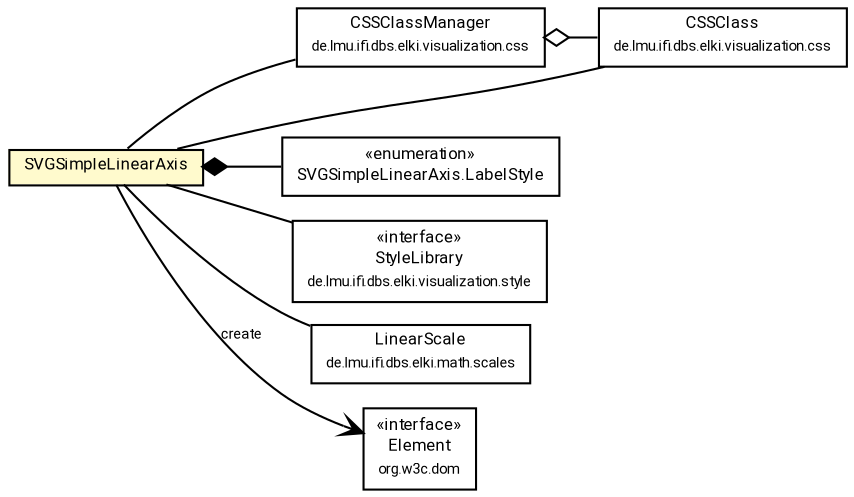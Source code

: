#!/usr/local/bin/dot
#
# Class diagram 
# Generated by UMLGraph version R5_7_2-60-g0e99a6 (http://www.spinellis.gr/umlgraph/)
#

digraph G {
	graph [fontnames="svg"]
	edge [fontname="Roboto",fontsize=7,labelfontname="Roboto",labelfontsize=7,color="black"];
	node [fontname="Roboto",fontcolor="black",fontsize=8,shape=plaintext,margin=0,width=0,height=0];
	nodesep=0.15;
	ranksep=0.25;
	rankdir=LR;
	// de.lmu.ifi.dbs.elki.visualization.css.CSSClassManager
	c9076656 [label=<<table title="de.lmu.ifi.dbs.elki.visualization.css.CSSClassManager" border="0" cellborder="1" cellspacing="0" cellpadding="2" href="../css/CSSClassManager.html" target="_parent">
		<tr><td><table border="0" cellspacing="0" cellpadding="1">
		<tr><td align="center" balign="center"> <font face="Roboto">CSSClassManager</font> </td></tr>
		<tr><td align="center" balign="center"> <font face="Roboto" point-size="7.0">de.lmu.ifi.dbs.elki.visualization.css</font> </td></tr>
		</table></td></tr>
		</table>>, URL="../css/CSSClassManager.html"];
	// de.lmu.ifi.dbs.elki.visualization.css.CSSClass
	c9076658 [label=<<table title="de.lmu.ifi.dbs.elki.visualization.css.CSSClass" border="0" cellborder="1" cellspacing="0" cellpadding="2" href="../css/CSSClass.html" target="_parent">
		<tr><td><table border="0" cellspacing="0" cellpadding="1">
		<tr><td align="center" balign="center"> <font face="Roboto">CSSClass</font> </td></tr>
		<tr><td align="center" balign="center"> <font face="Roboto" point-size="7.0">de.lmu.ifi.dbs.elki.visualization.css</font> </td></tr>
		</table></td></tr>
		</table>>, URL="../css/CSSClass.html"];
	// de.lmu.ifi.dbs.elki.visualization.svg.SVGSimpleLinearAxis
	c9076679 [label=<<table title="de.lmu.ifi.dbs.elki.visualization.svg.SVGSimpleLinearAxis" border="0" cellborder="1" cellspacing="0" cellpadding="2" bgcolor="lemonChiffon" href="SVGSimpleLinearAxis.html" target="_parent">
		<tr><td><table border="0" cellspacing="0" cellpadding="1">
		<tr><td align="center" balign="center"> <font face="Roboto">SVGSimpleLinearAxis</font> </td></tr>
		</table></td></tr>
		</table>>, URL="SVGSimpleLinearAxis.html"];
	// de.lmu.ifi.dbs.elki.visualization.svg.SVGSimpleLinearAxis.LabelStyle
	c9076681 [label=<<table title="de.lmu.ifi.dbs.elki.visualization.svg.SVGSimpleLinearAxis.LabelStyle" border="0" cellborder="1" cellspacing="0" cellpadding="2" href="SVGSimpleLinearAxis.LabelStyle.html" target="_parent">
		<tr><td><table border="0" cellspacing="0" cellpadding="1">
		<tr><td align="center" balign="center"> &#171;enumeration&#187; </td></tr>
		<tr><td align="center" balign="center"> <font face="Roboto">SVGSimpleLinearAxis.LabelStyle</font> </td></tr>
		</table></td></tr>
		</table>>, URL="SVGSimpleLinearAxis.LabelStyle.html"];
	// de.lmu.ifi.dbs.elki.visualization.style.StyleLibrary
	c9076728 [label=<<table title="de.lmu.ifi.dbs.elki.visualization.style.StyleLibrary" border="0" cellborder="1" cellspacing="0" cellpadding="2" href="../style/StyleLibrary.html" target="_parent">
		<tr><td><table border="0" cellspacing="0" cellpadding="1">
		<tr><td align="center" balign="center"> &#171;interface&#187; </td></tr>
		<tr><td align="center" balign="center"> <font face="Roboto">StyleLibrary</font> </td></tr>
		<tr><td align="center" balign="center"> <font face="Roboto" point-size="7.0">de.lmu.ifi.dbs.elki.visualization.style</font> </td></tr>
		</table></td></tr>
		</table>>, URL="../style/StyleLibrary.html"];
	// de.lmu.ifi.dbs.elki.math.scales.LinearScale
	c9077978 [label=<<table title="de.lmu.ifi.dbs.elki.math.scales.LinearScale" border="0" cellborder="1" cellspacing="0" cellpadding="2" href="../../math/scales/LinearScale.html" target="_parent">
		<tr><td><table border="0" cellspacing="0" cellpadding="1">
		<tr><td align="center" balign="center"> <font face="Roboto">LinearScale</font> </td></tr>
		<tr><td align="center" balign="center"> <font face="Roboto" point-size="7.0">de.lmu.ifi.dbs.elki.math.scales</font> </td></tr>
		</table></td></tr>
		</table>>, URL="../../math/scales/LinearScale.html"];
	// de.lmu.ifi.dbs.elki.visualization.css.CSSClassManager has de.lmu.ifi.dbs.elki.visualization.css.CSSClass
	c9076656 -> c9076658 [arrowhead=none,arrowtail=ediamond,dir=back,weight=4];
	// de.lmu.ifi.dbs.elki.visualization.svg.SVGSimpleLinearAxis composed de.lmu.ifi.dbs.elki.visualization.svg.SVGSimpleLinearAxis.LabelStyle
	c9076679 -> c9076681 [arrowhead=none,arrowtail=diamond,dir=back,weight=6];
	// de.lmu.ifi.dbs.elki.visualization.svg.SVGSimpleLinearAxis assoc de.lmu.ifi.dbs.elki.visualization.css.CSSClass
	c9076679 -> c9076658 [arrowhead=none,weight=2];
	// de.lmu.ifi.dbs.elki.visualization.svg.SVGSimpleLinearAxis assoc de.lmu.ifi.dbs.elki.visualization.css.CSSClassManager
	c9076679 -> c9076656 [arrowhead=none,weight=2];
	// de.lmu.ifi.dbs.elki.visualization.svg.SVGSimpleLinearAxis assoc de.lmu.ifi.dbs.elki.math.scales.LinearScale
	c9076679 -> c9077978 [arrowhead=none,weight=2];
	// de.lmu.ifi.dbs.elki.visualization.svg.SVGSimpleLinearAxis assoc de.lmu.ifi.dbs.elki.visualization.style.StyleLibrary
	c9076679 -> c9076728 [arrowhead=none,weight=2];
	// de.lmu.ifi.dbs.elki.visualization.svg.SVGSimpleLinearAxis navassoc org.w3c.dom.Element
	c9076679 -> c9079613 [arrowhead=open,weight=1,label="create"];
	// org.w3c.dom.Element
	c9079613 [label=<<table title="org.w3c.dom.Element" border="0" cellborder="1" cellspacing="0" cellpadding="2" href="http://docs.oracle.com/javase/7/docs/api/org/w3c/dom/Element.html" target="_parent">
		<tr><td><table border="0" cellspacing="0" cellpadding="1">
		<tr><td align="center" balign="center"> &#171;interface&#187; </td></tr>
		<tr><td align="center" balign="center"> <font face="Roboto">Element</font> </td></tr>
		<tr><td align="center" balign="center"> <font face="Roboto" point-size="7.0">org.w3c.dom</font> </td></tr>
		</table></td></tr>
		</table>>, URL="http://docs.oracle.com/javase/7/docs/api/org/w3c/dom/Element.html"];
}

